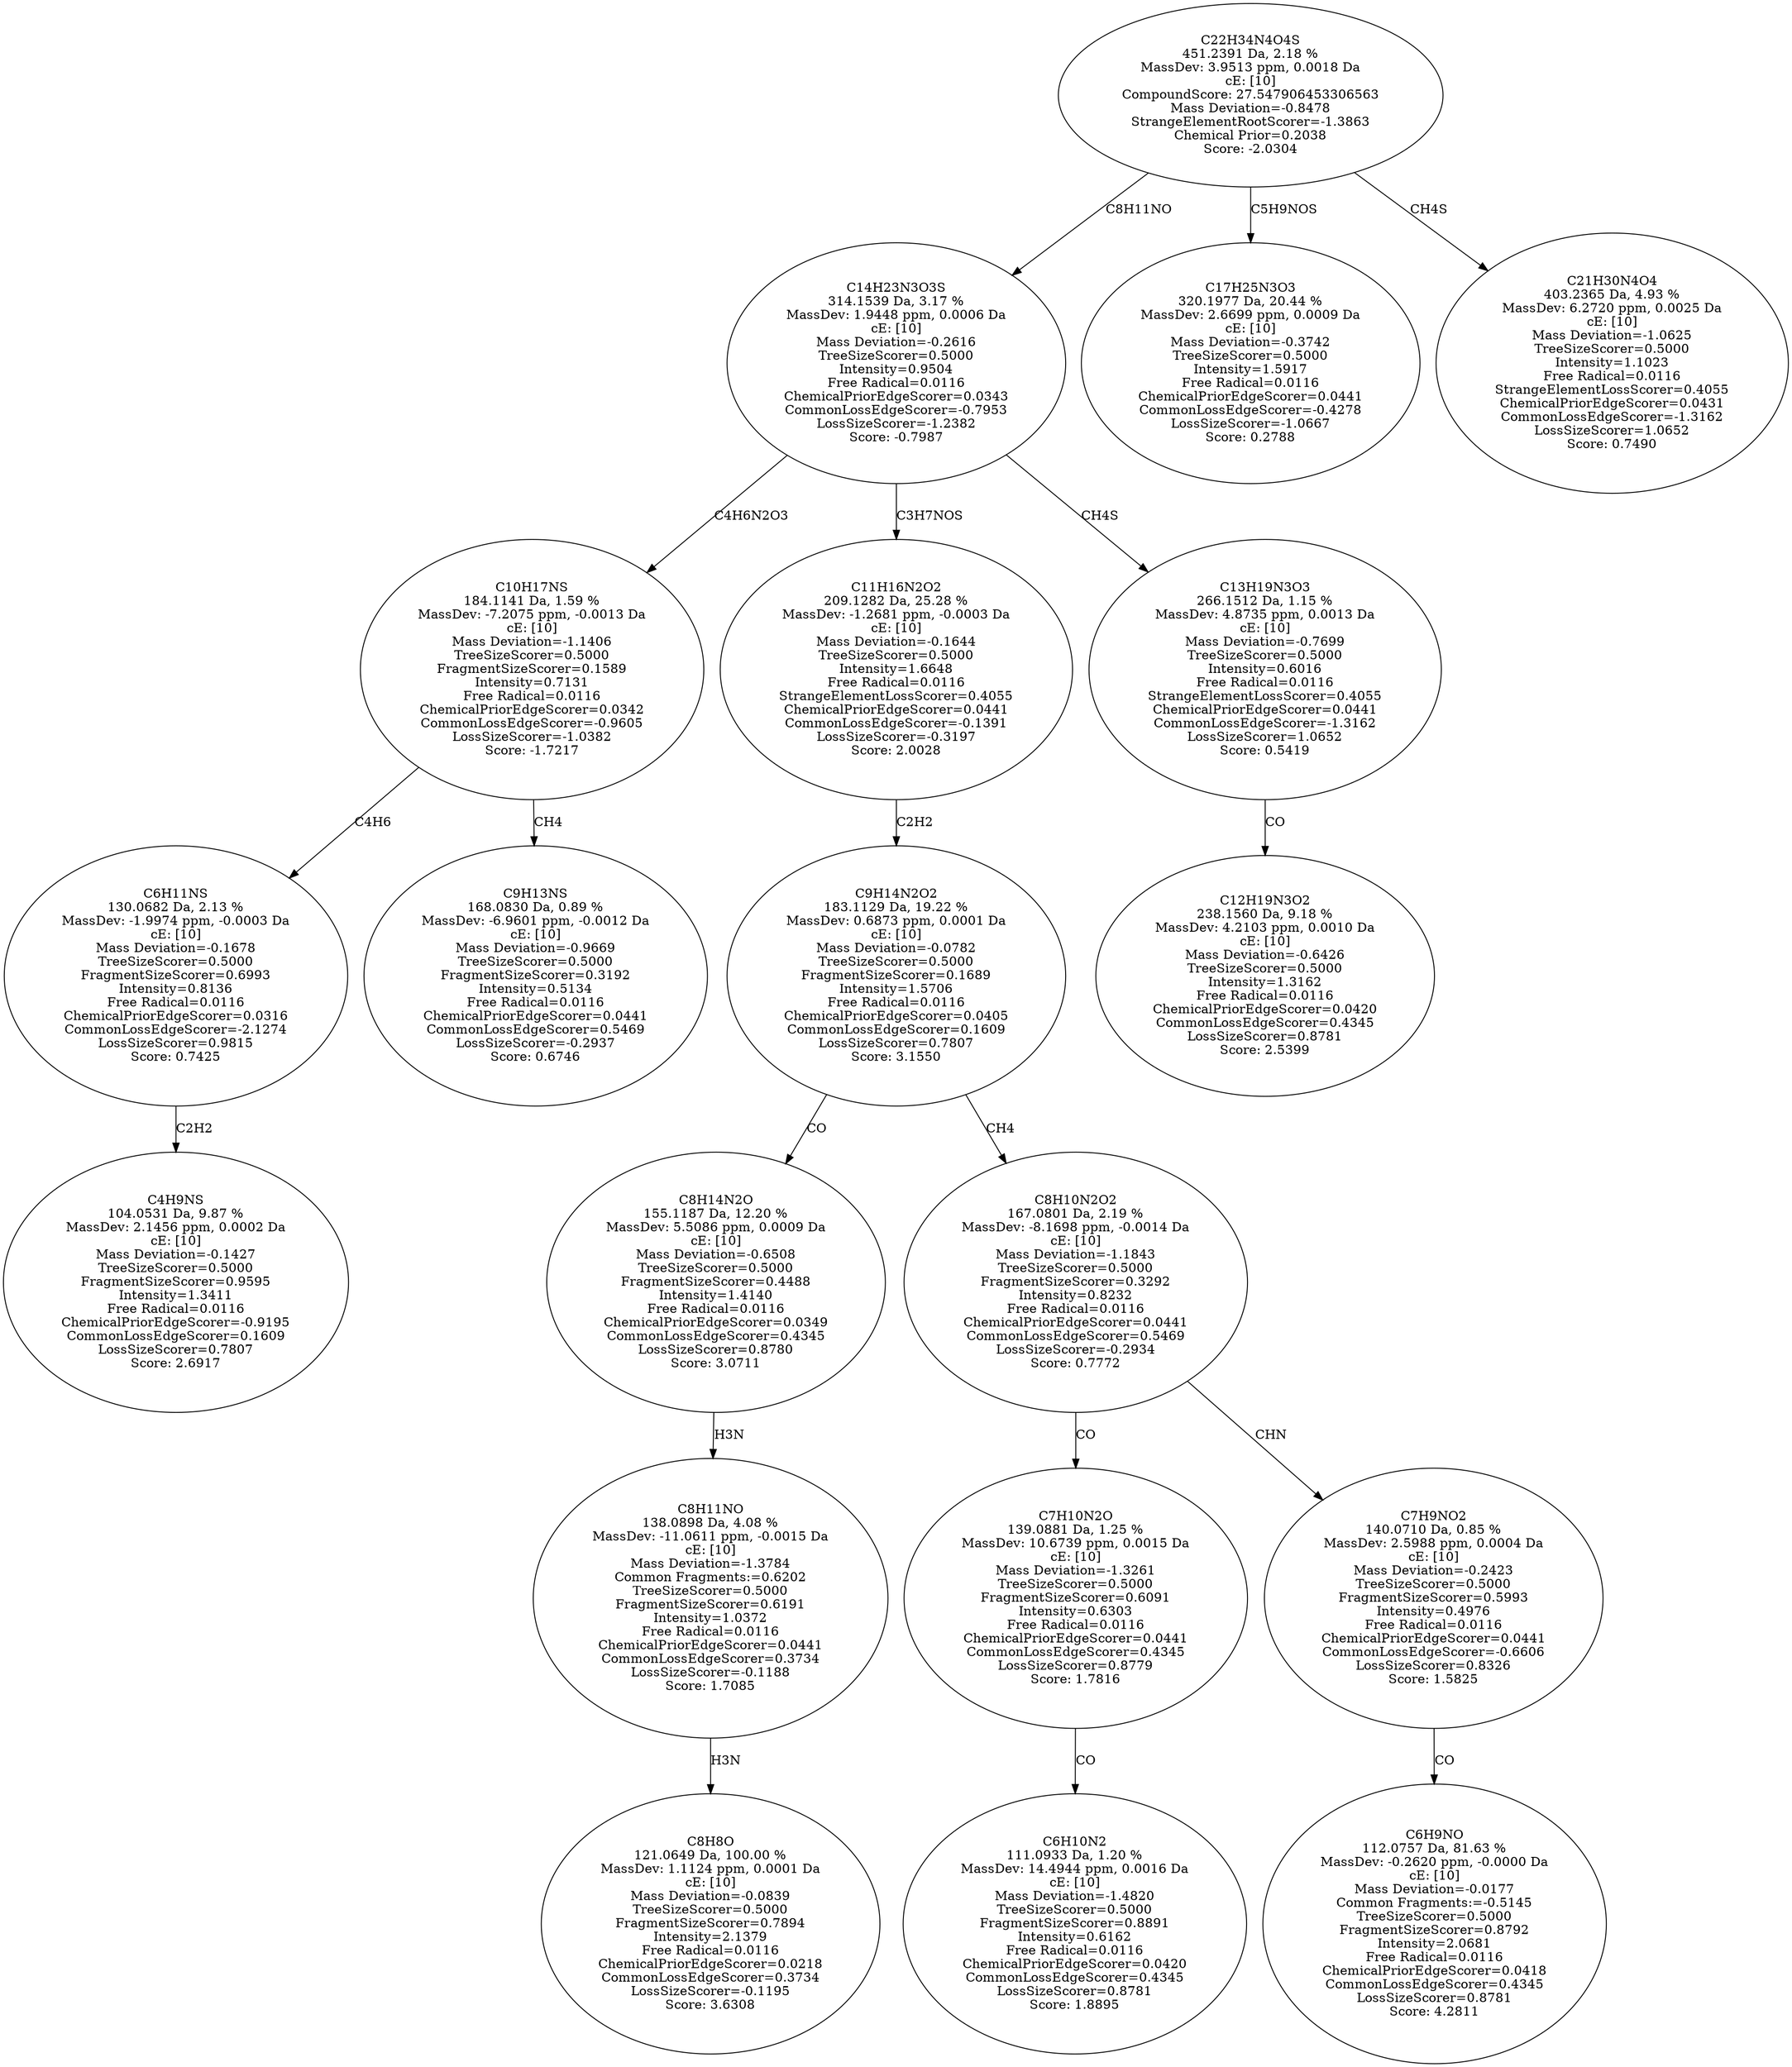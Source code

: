 strict digraph {
v1 [label="C4H9NS\n104.0531 Da, 9.87 %\nMassDev: 2.1456 ppm, 0.0002 Da\ncE: [10]\nMass Deviation=-0.1427\nTreeSizeScorer=0.5000\nFragmentSizeScorer=0.9595\nIntensity=1.3411\nFree Radical=0.0116\nChemicalPriorEdgeScorer=-0.9195\nCommonLossEdgeScorer=0.1609\nLossSizeScorer=0.7807\nScore: 2.6917"];
v2 [label="C6H11NS\n130.0682 Da, 2.13 %\nMassDev: -1.9974 ppm, -0.0003 Da\ncE: [10]\nMass Deviation=-0.1678\nTreeSizeScorer=0.5000\nFragmentSizeScorer=0.6993\nIntensity=0.8136\nFree Radical=0.0116\nChemicalPriorEdgeScorer=0.0316\nCommonLossEdgeScorer=-2.1274\nLossSizeScorer=0.9815\nScore: 0.7425"];
v3 [label="C9H13NS\n168.0830 Da, 0.89 %\nMassDev: -6.9601 ppm, -0.0012 Da\ncE: [10]\nMass Deviation=-0.9669\nTreeSizeScorer=0.5000\nFragmentSizeScorer=0.3192\nIntensity=0.5134\nFree Radical=0.0116\nChemicalPriorEdgeScorer=0.0441\nCommonLossEdgeScorer=0.5469\nLossSizeScorer=-0.2937\nScore: 0.6746"];
v4 [label="C10H17NS\n184.1141 Da, 1.59 %\nMassDev: -7.2075 ppm, -0.0013 Da\ncE: [10]\nMass Deviation=-1.1406\nTreeSizeScorer=0.5000\nFragmentSizeScorer=0.1589\nIntensity=0.7131\nFree Radical=0.0116\nChemicalPriorEdgeScorer=0.0342\nCommonLossEdgeScorer=-0.9605\nLossSizeScorer=-1.0382\nScore: -1.7217"];
v5 [label="C8H8O\n121.0649 Da, 100.00 %\nMassDev: 1.1124 ppm, 0.0001 Da\ncE: [10]\nMass Deviation=-0.0839\nTreeSizeScorer=0.5000\nFragmentSizeScorer=0.7894\nIntensity=2.1379\nFree Radical=0.0116\nChemicalPriorEdgeScorer=0.0218\nCommonLossEdgeScorer=0.3734\nLossSizeScorer=-0.1195\nScore: 3.6308"];
v6 [label="C8H11NO\n138.0898 Da, 4.08 %\nMassDev: -11.0611 ppm, -0.0015 Da\ncE: [10]\nMass Deviation=-1.3784\nCommon Fragments:=0.6202\nTreeSizeScorer=0.5000\nFragmentSizeScorer=0.6191\nIntensity=1.0372\nFree Radical=0.0116\nChemicalPriorEdgeScorer=0.0441\nCommonLossEdgeScorer=0.3734\nLossSizeScorer=-0.1188\nScore: 1.7085"];
v7 [label="C8H14N2O\n155.1187 Da, 12.20 %\nMassDev: 5.5086 ppm, 0.0009 Da\ncE: [10]\nMass Deviation=-0.6508\nTreeSizeScorer=0.5000\nFragmentSizeScorer=0.4488\nIntensity=1.4140\nFree Radical=0.0116\nChemicalPriorEdgeScorer=0.0349\nCommonLossEdgeScorer=0.4345\nLossSizeScorer=0.8780\nScore: 3.0711"];
v8 [label="C6H10N2\n111.0933 Da, 1.20 %\nMassDev: 14.4944 ppm, 0.0016 Da\ncE: [10]\nMass Deviation=-1.4820\nTreeSizeScorer=0.5000\nFragmentSizeScorer=0.8891\nIntensity=0.6162\nFree Radical=0.0116\nChemicalPriorEdgeScorer=0.0420\nCommonLossEdgeScorer=0.4345\nLossSizeScorer=0.8781\nScore: 1.8895"];
v9 [label="C7H10N2O\n139.0881 Da, 1.25 %\nMassDev: 10.6739 ppm, 0.0015 Da\ncE: [10]\nMass Deviation=-1.3261\nTreeSizeScorer=0.5000\nFragmentSizeScorer=0.6091\nIntensity=0.6303\nFree Radical=0.0116\nChemicalPriorEdgeScorer=0.0441\nCommonLossEdgeScorer=0.4345\nLossSizeScorer=0.8779\nScore: 1.7816"];
v10 [label="C6H9NO\n112.0757 Da, 81.63 %\nMassDev: -0.2620 ppm, -0.0000 Da\ncE: [10]\nMass Deviation=-0.0177\nCommon Fragments:=-0.5145\nTreeSizeScorer=0.5000\nFragmentSizeScorer=0.8792\nIntensity=2.0681\nFree Radical=0.0116\nChemicalPriorEdgeScorer=0.0418\nCommonLossEdgeScorer=0.4345\nLossSizeScorer=0.8781\nScore: 4.2811"];
v11 [label="C7H9NO2\n140.0710 Da, 0.85 %\nMassDev: 2.5988 ppm, 0.0004 Da\ncE: [10]\nMass Deviation=-0.2423\nTreeSizeScorer=0.5000\nFragmentSizeScorer=0.5993\nIntensity=0.4976\nFree Radical=0.0116\nChemicalPriorEdgeScorer=0.0441\nCommonLossEdgeScorer=-0.6606\nLossSizeScorer=0.8326\nScore: 1.5825"];
v12 [label="C8H10N2O2\n167.0801 Da, 2.19 %\nMassDev: -8.1698 ppm, -0.0014 Da\ncE: [10]\nMass Deviation=-1.1843\nTreeSizeScorer=0.5000\nFragmentSizeScorer=0.3292\nIntensity=0.8232\nFree Radical=0.0116\nChemicalPriorEdgeScorer=0.0441\nCommonLossEdgeScorer=0.5469\nLossSizeScorer=-0.2934\nScore: 0.7772"];
v13 [label="C9H14N2O2\n183.1129 Da, 19.22 %\nMassDev: 0.6873 ppm, 0.0001 Da\ncE: [10]\nMass Deviation=-0.0782\nTreeSizeScorer=0.5000\nFragmentSizeScorer=0.1689\nIntensity=1.5706\nFree Radical=0.0116\nChemicalPriorEdgeScorer=0.0405\nCommonLossEdgeScorer=0.1609\nLossSizeScorer=0.7807\nScore: 3.1550"];
v14 [label="C11H16N2O2\n209.1282 Da, 25.28 %\nMassDev: -1.2681 ppm, -0.0003 Da\ncE: [10]\nMass Deviation=-0.1644\nTreeSizeScorer=0.5000\nIntensity=1.6648\nFree Radical=0.0116\nStrangeElementLossScorer=0.4055\nChemicalPriorEdgeScorer=0.0441\nCommonLossEdgeScorer=-0.1391\nLossSizeScorer=-0.3197\nScore: 2.0028"];
v15 [label="C12H19N3O2\n238.1560 Da, 9.18 %\nMassDev: 4.2103 ppm, 0.0010 Da\ncE: [10]\nMass Deviation=-0.6426\nTreeSizeScorer=0.5000\nIntensity=1.3162\nFree Radical=0.0116\nChemicalPriorEdgeScorer=0.0420\nCommonLossEdgeScorer=0.4345\nLossSizeScorer=0.8781\nScore: 2.5399"];
v16 [label="C13H19N3O3\n266.1512 Da, 1.15 %\nMassDev: 4.8735 ppm, 0.0013 Da\ncE: [10]\nMass Deviation=-0.7699\nTreeSizeScorer=0.5000\nIntensity=0.6016\nFree Radical=0.0116\nStrangeElementLossScorer=0.4055\nChemicalPriorEdgeScorer=0.0441\nCommonLossEdgeScorer=-1.3162\nLossSizeScorer=1.0652\nScore: 0.5419"];
v17 [label="C14H23N3O3S\n314.1539 Da, 3.17 %\nMassDev: 1.9448 ppm, 0.0006 Da\ncE: [10]\nMass Deviation=-0.2616\nTreeSizeScorer=0.5000\nIntensity=0.9504\nFree Radical=0.0116\nChemicalPriorEdgeScorer=0.0343\nCommonLossEdgeScorer=-0.7953\nLossSizeScorer=-1.2382\nScore: -0.7987"];
v18 [label="C17H25N3O3\n320.1977 Da, 20.44 %\nMassDev: 2.6699 ppm, 0.0009 Da\ncE: [10]\nMass Deviation=-0.3742\nTreeSizeScorer=0.5000\nIntensity=1.5917\nFree Radical=0.0116\nChemicalPriorEdgeScorer=0.0441\nCommonLossEdgeScorer=-0.4278\nLossSizeScorer=-1.0667\nScore: 0.2788"];
v19 [label="C21H30N4O4\n403.2365 Da, 4.93 %\nMassDev: 6.2720 ppm, 0.0025 Da\ncE: [10]\nMass Deviation=-1.0625\nTreeSizeScorer=0.5000\nIntensity=1.1023\nFree Radical=0.0116\nStrangeElementLossScorer=0.4055\nChemicalPriorEdgeScorer=0.0431\nCommonLossEdgeScorer=-1.3162\nLossSizeScorer=1.0652\nScore: 0.7490"];
v20 [label="C22H34N4O4S\n451.2391 Da, 2.18 %\nMassDev: 3.9513 ppm, 0.0018 Da\ncE: [10]\nCompoundScore: 27.547906453306563\nMass Deviation=-0.8478\nStrangeElementRootScorer=-1.3863\nChemical Prior=0.2038\nScore: -2.0304"];
v2 -> v1 [label="C2H2"];
v4 -> v2 [label="C4H6"];
v4 -> v3 [label="CH4"];
v17 -> v4 [label="C4H6N2O3"];
v6 -> v5 [label="H3N"];
v7 -> v6 [label="H3N"];
v13 -> v7 [label="CO"];
v9 -> v8 [label="CO"];
v12 -> v9 [label="CO"];
v11 -> v10 [label="CO"];
v12 -> v11 [label="CHN"];
v13 -> v12 [label="CH4"];
v14 -> v13 [label="C2H2"];
v17 -> v14 [label="C3H7NOS"];
v16 -> v15 [label="CO"];
v17 -> v16 [label="CH4S"];
v20 -> v17 [label="C8H11NO"];
v20 -> v18 [label="C5H9NOS"];
v20 -> v19 [label="CH4S"];
}